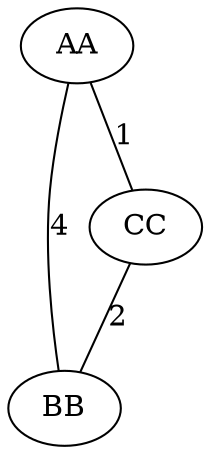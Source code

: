 digraph "graph" {
edge[dir=none]
"AA"->"BB" [ label="4" ]
"AA"->"CC" [ label="1" ]
"CC"->"BB" [ label="2" ]
}